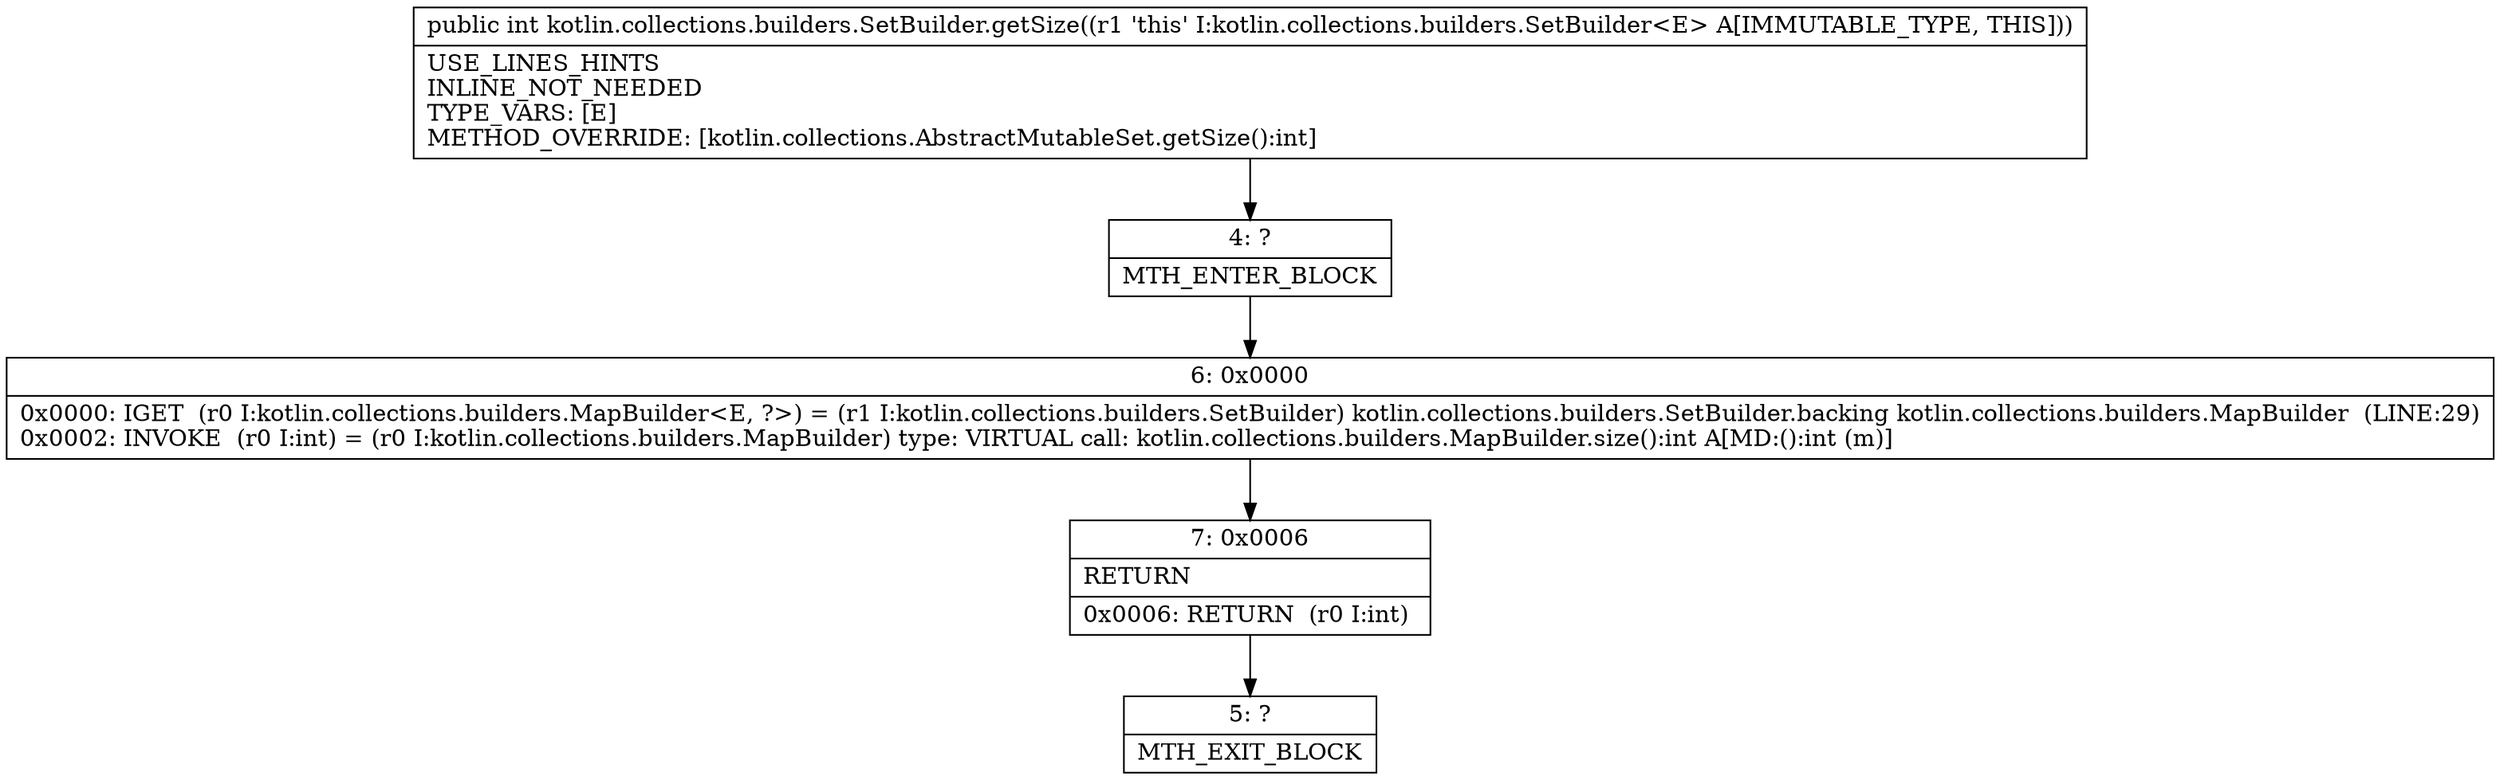 digraph "CFG forkotlin.collections.builders.SetBuilder.getSize()I" {
Node_4 [shape=record,label="{4\:\ ?|MTH_ENTER_BLOCK\l}"];
Node_6 [shape=record,label="{6\:\ 0x0000|0x0000: IGET  (r0 I:kotlin.collections.builders.MapBuilder\<E, ?\>) = (r1 I:kotlin.collections.builders.SetBuilder) kotlin.collections.builders.SetBuilder.backing kotlin.collections.builders.MapBuilder  (LINE:29)\l0x0002: INVOKE  (r0 I:int) = (r0 I:kotlin.collections.builders.MapBuilder) type: VIRTUAL call: kotlin.collections.builders.MapBuilder.size():int A[MD:():int (m)]\l}"];
Node_7 [shape=record,label="{7\:\ 0x0006|RETURN\l|0x0006: RETURN  (r0 I:int) \l}"];
Node_5 [shape=record,label="{5\:\ ?|MTH_EXIT_BLOCK\l}"];
MethodNode[shape=record,label="{public int kotlin.collections.builders.SetBuilder.getSize((r1 'this' I:kotlin.collections.builders.SetBuilder\<E\> A[IMMUTABLE_TYPE, THIS]))  | USE_LINES_HINTS\lINLINE_NOT_NEEDED\lTYPE_VARS: [E]\lMETHOD_OVERRIDE: [kotlin.collections.AbstractMutableSet.getSize():int]\l}"];
MethodNode -> Node_4;Node_4 -> Node_6;
Node_6 -> Node_7;
Node_7 -> Node_5;
}

